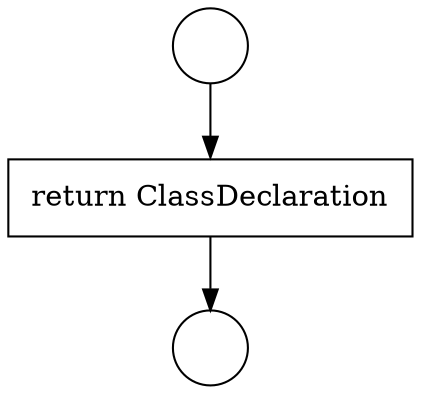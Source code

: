 digraph {
  node5215 [shape=circle label=" " color="black" fillcolor="white" style=filled]
  node5217 [shape=none, margin=0, label=<<font color="black">
    <table border="0" cellborder="1" cellspacing="0" cellpadding="10">
      <tr><td align="left">return ClassDeclaration</td></tr>
    </table>
  </font>> color="black" fillcolor="white" style=filled]
  node5216 [shape=circle label=" " color="black" fillcolor="white" style=filled]
  node5215 -> node5217 [ color="black"]
  node5217 -> node5216 [ color="black"]
}
